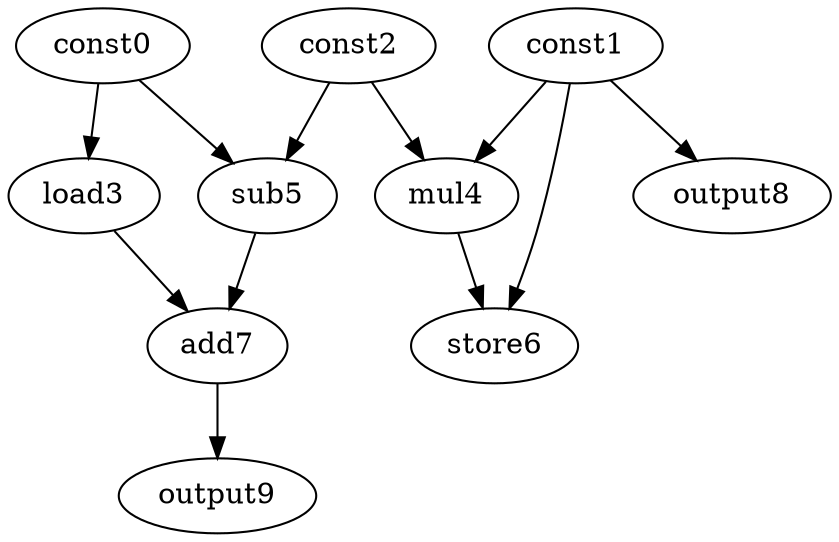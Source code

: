 digraph G { 
const0[opcode=const]; 
const1[opcode=const]; 
const2[opcode=const]; 
load3[opcode=load]; 
mul4[opcode=mul]; 
sub5[opcode=sub]; 
store6[opcode=store]; 
add7[opcode=add]; 
output8[opcode=output]; 
output9[opcode=output]; 
const0->load3[operand=0];
const1->mul4[operand=0];
const2->mul4[operand=1];
const0->sub5[operand=0];
const2->sub5[operand=1];
const1->output8[operand=0];
const1->store6[operand=0];
mul4->store6[operand=1];
load3->add7[operand=0];
sub5->add7[operand=1];
add7->output9[operand=0];
}

